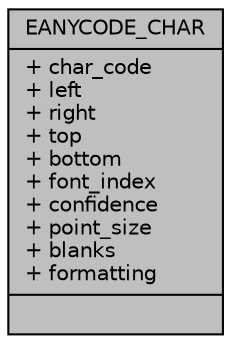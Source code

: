 digraph "EANYCODE_CHAR"
{
 // LATEX_PDF_SIZE
  edge [fontname="Helvetica",fontsize="10",labelfontname="Helvetica",labelfontsize="10"];
  node [fontname="Helvetica",fontsize="10",shape=record];
  Node1 [label="{EANYCODE_CHAR\n|+ char_code\l+ left\l+ right\l+ top\l+ bottom\l+ font_index\l+ confidence\l+ point_size\l+ blanks\l+ formatting\l|}",height=0.2,width=0.4,color="black", fillcolor="grey75", style="filled", fontcolor="black",tooltip=" "];
}
